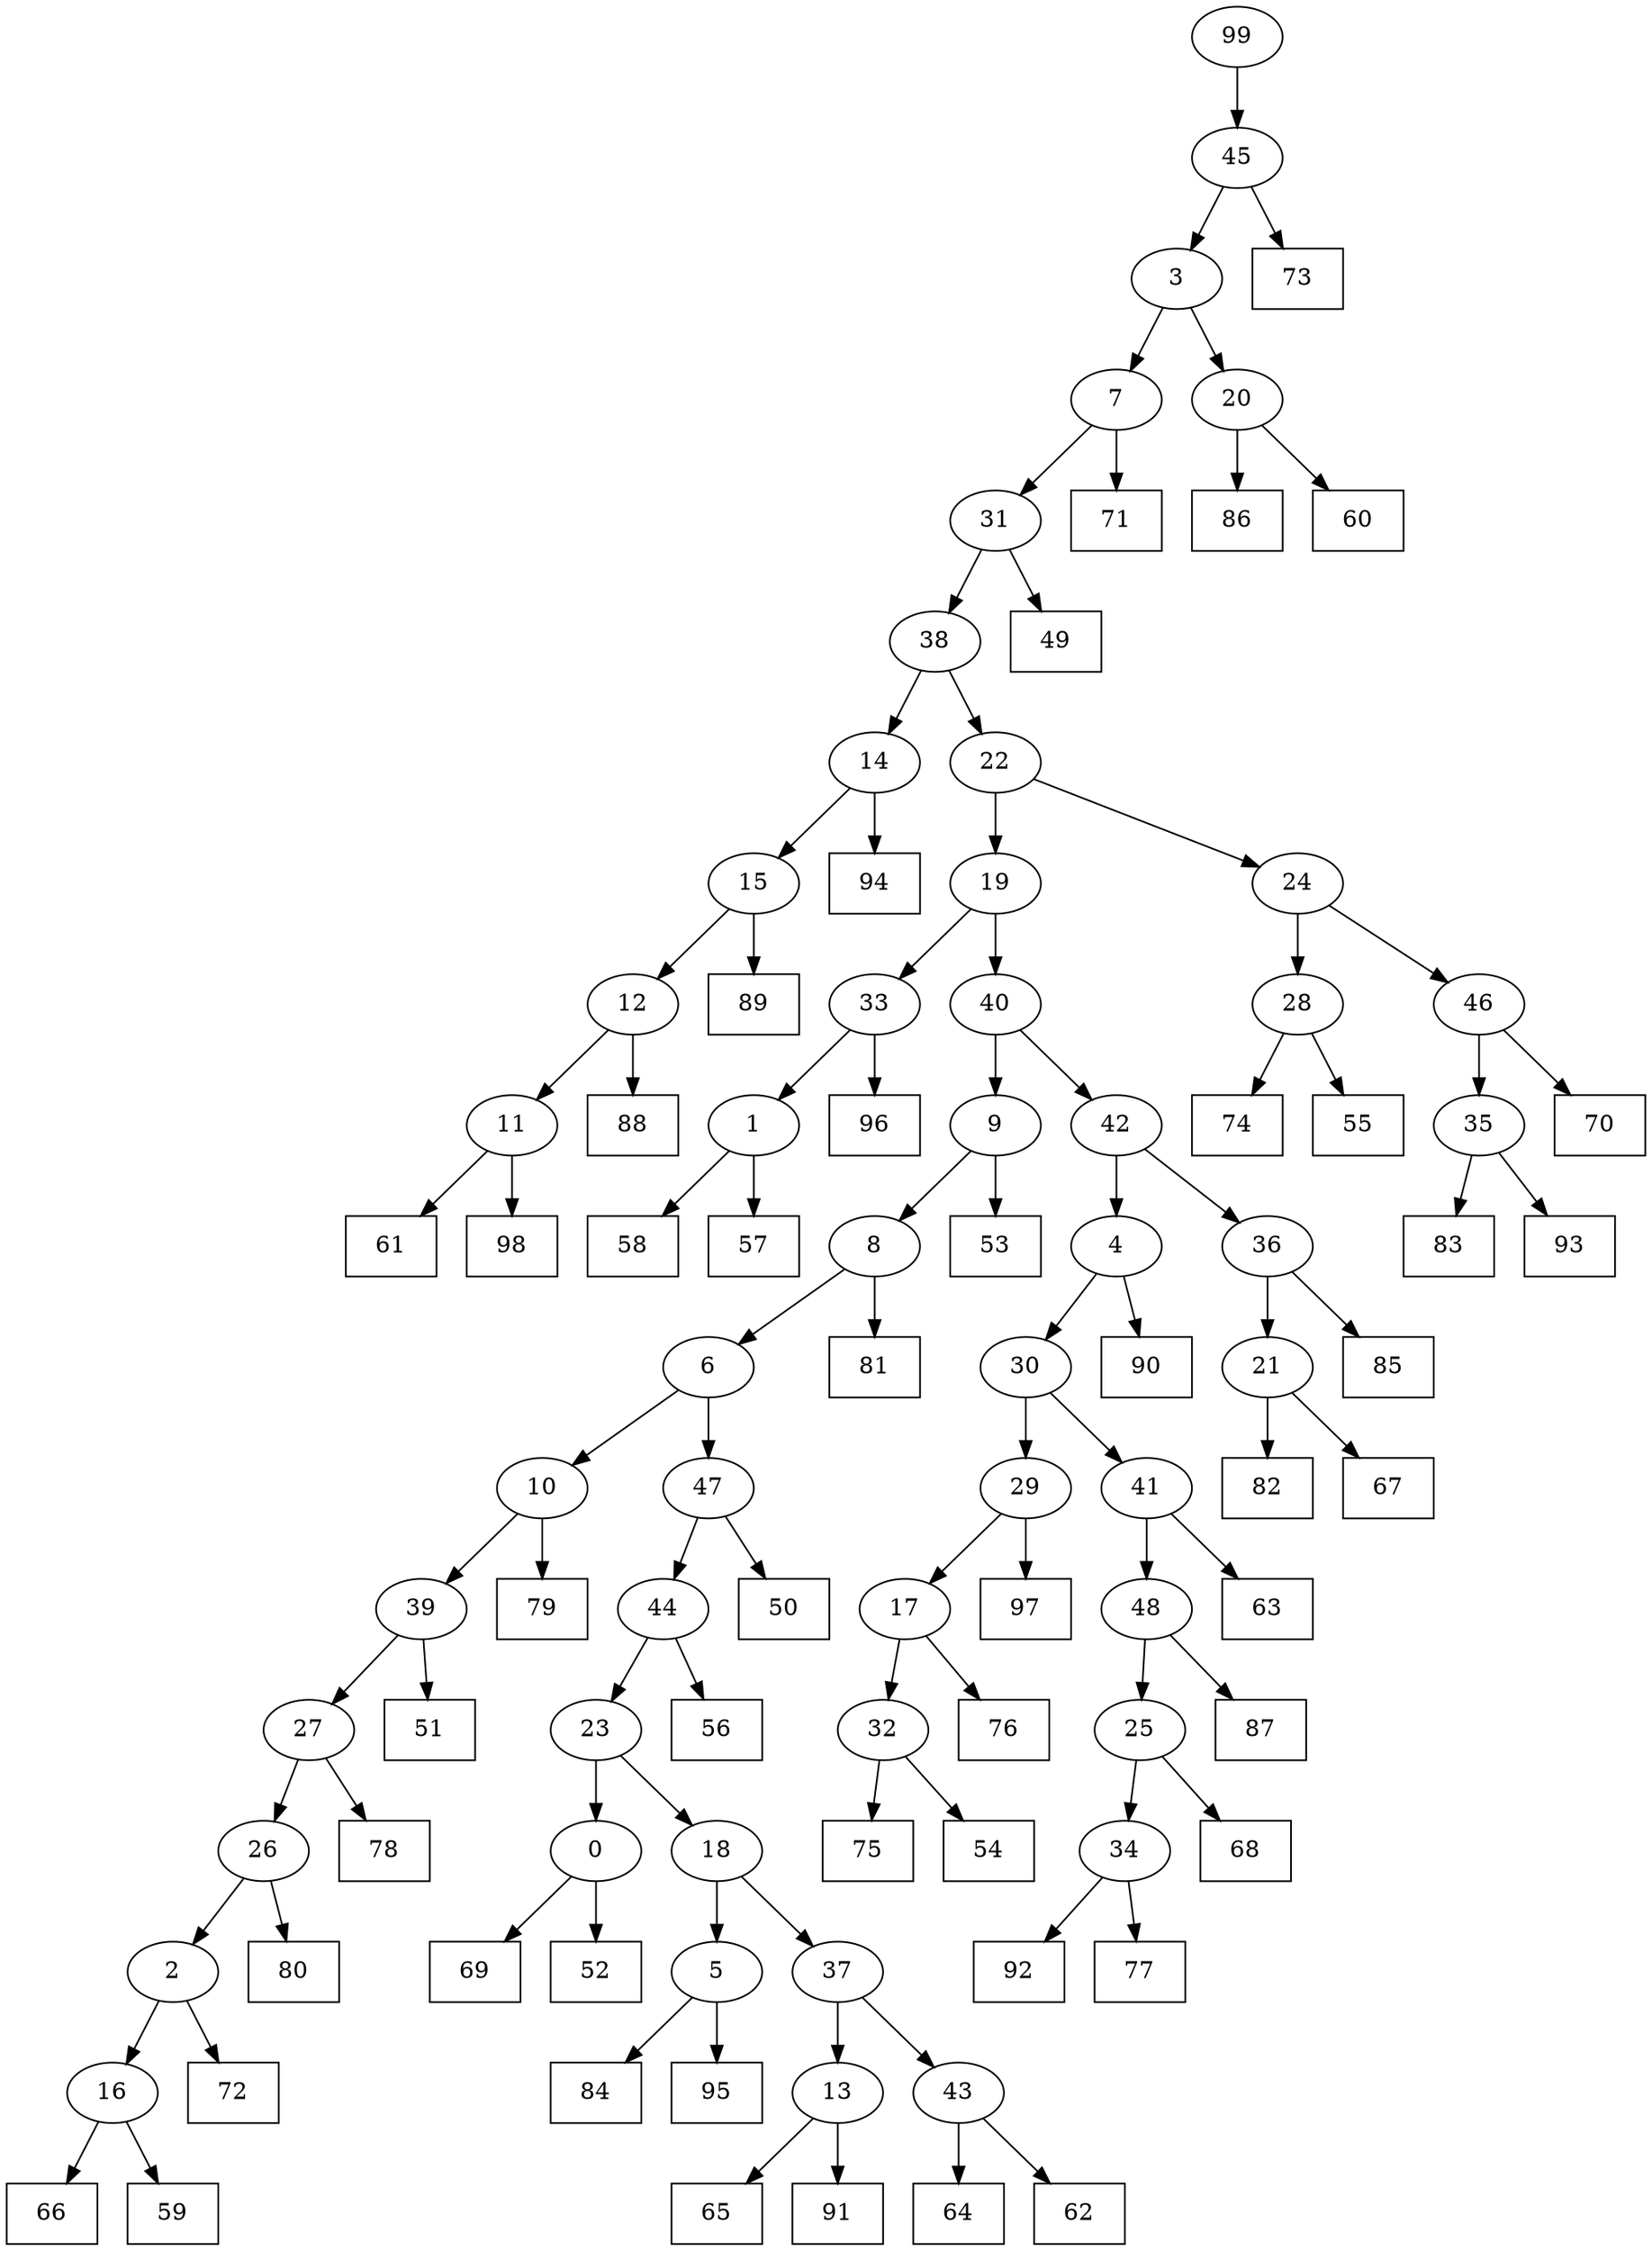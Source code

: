 digraph G {
0[label="0"];
1[label="1"];
2[label="2"];
3[label="3"];
4[label="4"];
5[label="5"];
6[label="6"];
7[label="7"];
8[label="8"];
9[label="9"];
10[label="10"];
11[label="11"];
12[label="12"];
13[label="13"];
14[label="14"];
15[label="15"];
16[label="16"];
17[label="17"];
18[label="18"];
19[label="19"];
20[label="20"];
21[label="21"];
22[label="22"];
23[label="23"];
24[label="24"];
25[label="25"];
26[label="26"];
27[label="27"];
28[label="28"];
29[label="29"];
30[label="30"];
31[label="31"];
32[label="32"];
33[label="33"];
34[label="34"];
35[label="35"];
36[label="36"];
37[label="37"];
38[label="38"];
39[label="39"];
40[label="40"];
41[label="41"];
42[label="42"];
43[label="43"];
44[label="44"];
45[label="45"];
46[label="46"];
47[label="47"];
48[label="48"];
49[shape=box,label="50"];
50[shape=box,label="58"];
51[shape=box,label="75"];
52[shape=box,label="89"];
53[shape=box,label="79"];
54[shape=box,label="56"];
55[shape=box,label="66"];
56[shape=box,label="65"];
57[shape=box,label="84"];
58[shape=box,label="92"];
59[shape=box,label="83"];
60[shape=box,label="68"];
61[shape=box,label="59"];
62[shape=box,label="76"];
63[shape=box,label="97"];
64[shape=box,label="57"];
65[shape=box,label="49"];
66[shape=box,label="54"];
67[shape=box,label="94"];
68[shape=box,label="64"];
69[shape=box,label="87"];
70[shape=box,label="74"];
71[shape=box,label="53"];
72[shape=box,label="69"];
73[shape=box,label="51"];
74[shape=box,label="61"];
75[shape=box,label="95"];
76[shape=box,label="63"];
77[shape=box,label="72"];
78[shape=box,label="82"];
79[shape=box,label="91"];
80[shape=box,label="86"];
81[shape=box,label="71"];
82[shape=box,label="60"];
83[shape=box,label="81"];
84[shape=box,label="85"];
85[shape=box,label="62"];
86[shape=box,label="88"];
87[shape=box,label="78"];
88[shape=box,label="52"];
89[shape=box,label="70"];
90[shape=box,label="80"];
91[shape=box,label="73"];
92[shape=box,label="93"];
93[shape=box,label="67"];
94[shape=box,label="96"];
95[shape=box,label="77"];
96[shape=box,label="90"];
97[shape=box,label="98"];
98[shape=box,label="55"];
99[label="99"];
29->63 ;
27->87 ;
43->68 ;
28->70 ;
33->94 ;
30->29 ;
0->88 ;
45->3 ;
34->58 ;
7->31 ;
35->59 ;
1->64 ;
36->84 ;
22->24 ;
48->69 ;
33->1 ;
1->50 ;
35->92 ;
13->56 ;
21->93 ;
8->83 ;
36->21 ;
4->30 ;
16->61 ;
28->98 ;
11->74 ;
2->16 ;
16->55 ;
46->35 ;
14->67 ;
21->78 ;
12->11 ;
15->52 ;
31->38 ;
3->7 ;
20->80 ;
5->75 ;
26->2 ;
42->4 ;
99->45 ;
17->62 ;
19->33 ;
18->5 ;
45->91 ;
18->37 ;
47->49 ;
4->96 ;
27->26 ;
26->90 ;
25->60 ;
17->32 ;
32->66 ;
13->79 ;
37->13 ;
39->73 ;
23->0 ;
0->72 ;
48->25 ;
29->17 ;
9->71 ;
15->12 ;
12->86 ;
3->20 ;
20->82 ;
44->23 ;
23->18 ;
41->48 ;
24->28 ;
40->9 ;
9->8 ;
32->51 ;
47->44 ;
44->54 ;
6->47 ;
24->46 ;
46->89 ;
7->81 ;
42->36 ;
40->42 ;
6->10 ;
10->53 ;
5->57 ;
10->39 ;
39->27 ;
8->6 ;
25->34 ;
34->95 ;
2->77 ;
30->41 ;
41->76 ;
38->22 ;
37->43 ;
43->85 ;
31->65 ;
38->14 ;
14->15 ;
11->97 ;
22->19 ;
19->40 ;
}
